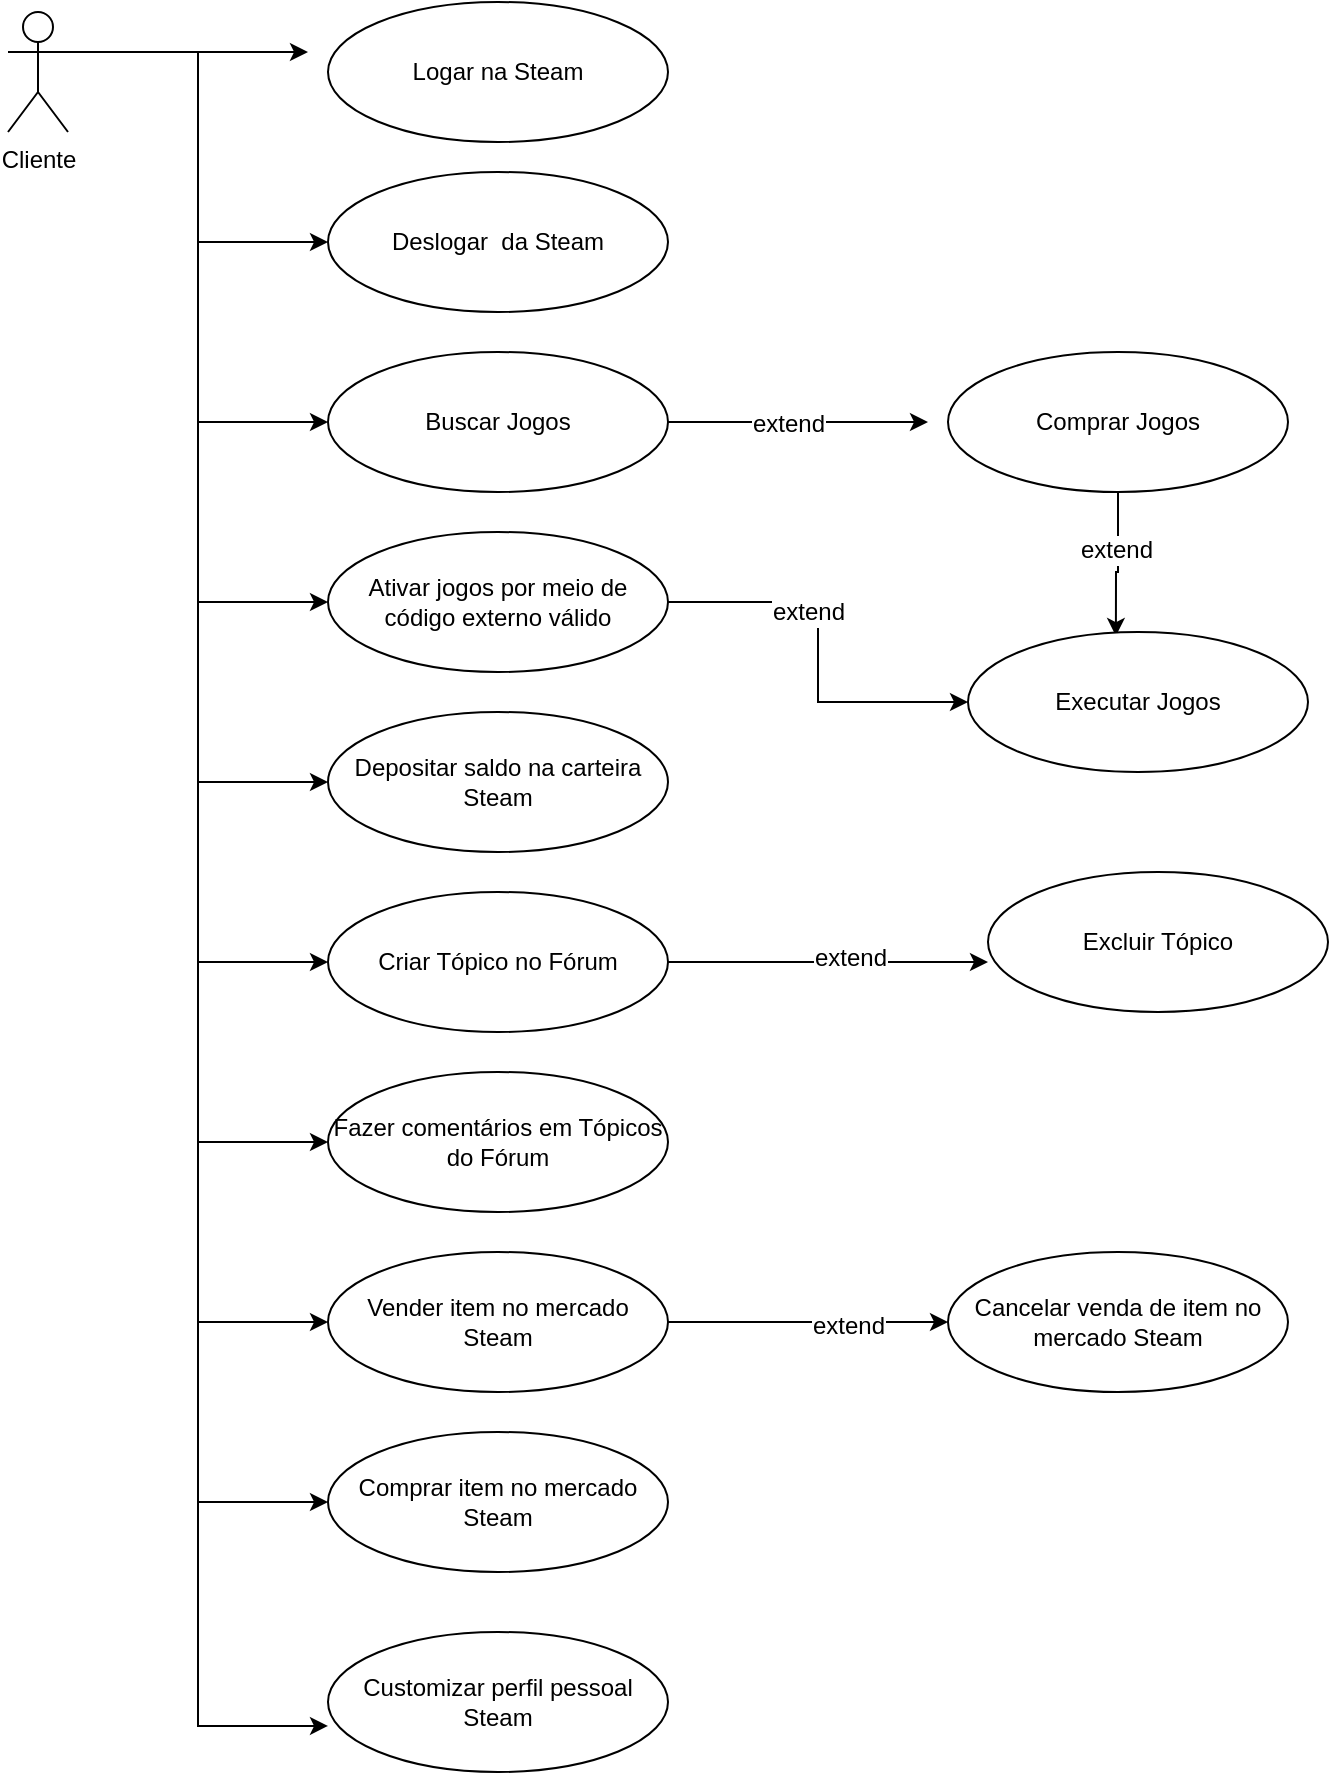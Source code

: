 <mxfile version="12.2.9" type="device" pages="1"><diagram id="vnEfgUa3KnfhuNQwinGI" name="Page-1"><mxGraphModel dx="942" dy="589" grid="1" gridSize="10" guides="1" tooltips="1" connect="1" arrows="1" fold="1" page="1" pageScale="1" pageWidth="827" pageHeight="1169" math="0" shadow="0"><root><mxCell id="0"/><mxCell id="1" parent="0"/><mxCell id="w-OtaB0kF4PF_rLZ_xk6-32" style="edgeStyle=orthogonalEdgeStyle;rounded=0;orthogonalLoop=1;jettySize=auto;html=1;exitX=1;exitY=0.333;exitDx=0;exitDy=0;exitPerimeter=0;" edge="1" parent="1" source="w-OtaB0kF4PF_rLZ_xk6-4"><mxGeometry relative="1" as="geometry"><mxPoint x="220" y="60" as="targetPoint"/></mxGeometry></mxCell><mxCell id="w-OtaB0kF4PF_rLZ_xk6-33" style="edgeStyle=orthogonalEdgeStyle;rounded=0;orthogonalLoop=1;jettySize=auto;html=1;exitX=1;exitY=0.333;exitDx=0;exitDy=0;exitPerimeter=0;entryX=0;entryY=0.5;entryDx=0;entryDy=0;" edge="1" parent="1" source="w-OtaB0kF4PF_rLZ_xk6-4" target="w-OtaB0kF4PF_rLZ_xk6-6"><mxGeometry relative="1" as="geometry"/></mxCell><mxCell id="w-OtaB0kF4PF_rLZ_xk6-34" style="edgeStyle=orthogonalEdgeStyle;rounded=0;orthogonalLoop=1;jettySize=auto;html=1;exitX=1;exitY=0.333;exitDx=0;exitDy=0;exitPerimeter=0;entryX=0;entryY=0.5;entryDx=0;entryDy=0;" edge="1" parent="1" source="w-OtaB0kF4PF_rLZ_xk6-4" target="w-OtaB0kF4PF_rLZ_xk6-7"><mxGeometry relative="1" as="geometry"/></mxCell><mxCell id="w-OtaB0kF4PF_rLZ_xk6-35" style="edgeStyle=orthogonalEdgeStyle;rounded=0;orthogonalLoop=1;jettySize=auto;html=1;exitX=1;exitY=0.333;exitDx=0;exitDy=0;exitPerimeter=0;entryX=0;entryY=0.5;entryDx=0;entryDy=0;" edge="1" parent="1" source="w-OtaB0kF4PF_rLZ_xk6-4" target="w-OtaB0kF4PF_rLZ_xk6-14"><mxGeometry relative="1" as="geometry"/></mxCell><mxCell id="w-OtaB0kF4PF_rLZ_xk6-36" style="edgeStyle=orthogonalEdgeStyle;rounded=0;orthogonalLoop=1;jettySize=auto;html=1;exitX=1;exitY=0.333;exitDx=0;exitDy=0;exitPerimeter=0;entryX=0;entryY=0.5;entryDx=0;entryDy=0;" edge="1" parent="1" source="w-OtaB0kF4PF_rLZ_xk6-4" target="w-OtaB0kF4PF_rLZ_xk6-15"><mxGeometry relative="1" as="geometry"/></mxCell><mxCell id="w-OtaB0kF4PF_rLZ_xk6-37" style="edgeStyle=orthogonalEdgeStyle;rounded=0;orthogonalLoop=1;jettySize=auto;html=1;exitX=1;exitY=0.333;exitDx=0;exitDy=0;exitPerimeter=0;entryX=0;entryY=0.5;entryDx=0;entryDy=0;" edge="1" parent="1" source="w-OtaB0kF4PF_rLZ_xk6-4" target="w-OtaB0kF4PF_rLZ_xk6-16"><mxGeometry relative="1" as="geometry"/></mxCell><mxCell id="w-OtaB0kF4PF_rLZ_xk6-38" style="edgeStyle=orthogonalEdgeStyle;rounded=0;orthogonalLoop=1;jettySize=auto;html=1;exitX=1;exitY=0.333;exitDx=0;exitDy=0;exitPerimeter=0;entryX=0;entryY=0.5;entryDx=0;entryDy=0;" edge="1" parent="1" source="w-OtaB0kF4PF_rLZ_xk6-4" target="w-OtaB0kF4PF_rLZ_xk6-17"><mxGeometry relative="1" as="geometry"/></mxCell><mxCell id="w-OtaB0kF4PF_rLZ_xk6-39" style="edgeStyle=orthogonalEdgeStyle;rounded=0;orthogonalLoop=1;jettySize=auto;html=1;exitX=1;exitY=0.333;exitDx=0;exitDy=0;exitPerimeter=0;entryX=0;entryY=0.5;entryDx=0;entryDy=0;" edge="1" parent="1" source="w-OtaB0kF4PF_rLZ_xk6-4" target="w-OtaB0kF4PF_rLZ_xk6-21"><mxGeometry relative="1" as="geometry"/></mxCell><mxCell id="w-OtaB0kF4PF_rLZ_xk6-40" style="edgeStyle=orthogonalEdgeStyle;rounded=0;orthogonalLoop=1;jettySize=auto;html=1;exitX=1;exitY=0.333;exitDx=0;exitDy=0;exitPerimeter=0;entryX=0;entryY=0.5;entryDx=0;entryDy=0;" edge="1" parent="1" source="w-OtaB0kF4PF_rLZ_xk6-4" target="w-OtaB0kF4PF_rLZ_xk6-22"><mxGeometry relative="1" as="geometry"/></mxCell><mxCell id="w-OtaB0kF4PF_rLZ_xk6-41" style="edgeStyle=orthogonalEdgeStyle;rounded=0;orthogonalLoop=1;jettySize=auto;html=1;exitX=1;exitY=0.333;exitDx=0;exitDy=0;exitPerimeter=0;entryX=0;entryY=0.671;entryDx=0;entryDy=0;entryPerimeter=0;" edge="1" parent="1" source="w-OtaB0kF4PF_rLZ_xk6-4" target="w-OtaB0kF4PF_rLZ_xk6-26"><mxGeometry relative="1" as="geometry"/></mxCell><mxCell id="w-OtaB0kF4PF_rLZ_xk6-4" value="Cliente" style="shape=umlActor;verticalLabelPosition=bottom;labelBackgroundColor=#ffffff;verticalAlign=top;html=1;outlineConnect=0;" vertex="1" parent="1"><mxGeometry x="70" y="40" width="30" height="60" as="geometry"/></mxCell><mxCell id="w-OtaB0kF4PF_rLZ_xk6-5" value="Logar na Steam" style="ellipse;whiteSpace=wrap;html=1;" vertex="1" parent="1"><mxGeometry x="230" y="35" width="170" height="70" as="geometry"/></mxCell><mxCell id="w-OtaB0kF4PF_rLZ_xk6-6" value="Deslogar&amp;nbsp; da Steam" style="ellipse;whiteSpace=wrap;html=1;" vertex="1" parent="1"><mxGeometry x="230" y="120" width="170" height="70" as="geometry"/></mxCell><mxCell id="w-OtaB0kF4PF_rLZ_xk6-12" style="edgeStyle=orthogonalEdgeStyle;rounded=0;orthogonalLoop=1;jettySize=auto;html=1;exitX=1;exitY=0.5;exitDx=0;exitDy=0;" edge="1" parent="1" source="w-OtaB0kF4PF_rLZ_xk6-7"><mxGeometry relative="1" as="geometry"><mxPoint x="530" y="245" as="targetPoint"/></mxGeometry></mxCell><mxCell id="w-OtaB0kF4PF_rLZ_xk6-13" value="extend" style="text;html=1;align=center;verticalAlign=middle;resizable=0;points=[];;labelBackgroundColor=#ffffff;" vertex="1" connectable="0" parent="w-OtaB0kF4PF_rLZ_xk6-12"><mxGeometry x="0.262" y="-1" relative="1" as="geometry"><mxPoint x="-22" y="-1" as="offset"/></mxGeometry></mxCell><mxCell id="w-OtaB0kF4PF_rLZ_xk6-7" value="Buscar Jogos" style="ellipse;whiteSpace=wrap;html=1;" vertex="1" parent="1"><mxGeometry x="230" y="210" width="170" height="70" as="geometry"/></mxCell><mxCell id="w-OtaB0kF4PF_rLZ_xk6-28" style="edgeStyle=orthogonalEdgeStyle;rounded=0;orthogonalLoop=1;jettySize=auto;html=1;exitX=0.5;exitY=1;exitDx=0;exitDy=0;entryX=0.435;entryY=0.029;entryDx=0;entryDy=0;entryPerimeter=0;" edge="1" parent="1" source="w-OtaB0kF4PF_rLZ_xk6-9" target="w-OtaB0kF4PF_rLZ_xk6-27"><mxGeometry relative="1" as="geometry"><mxPoint x="625" y="340" as="targetPoint"/><Array as="points"><mxPoint x="625" y="320"/></Array></mxGeometry></mxCell><mxCell id="w-OtaB0kF4PF_rLZ_xk6-31" value="extend" style="text;html=1;align=center;verticalAlign=middle;resizable=0;points=[];;labelBackgroundColor=#ffffff;" vertex="1" connectable="0" parent="w-OtaB0kF4PF_rLZ_xk6-28"><mxGeometry x="0.123" y="-11" relative="1" as="geometry"><mxPoint x="11" y="-11" as="offset"/></mxGeometry></mxCell><mxCell id="w-OtaB0kF4PF_rLZ_xk6-9" value="Comprar Jogos" style="ellipse;whiteSpace=wrap;html=1;" vertex="1" parent="1"><mxGeometry x="540" y="210" width="170" height="70" as="geometry"/></mxCell><mxCell id="w-OtaB0kF4PF_rLZ_xk6-29" style="edgeStyle=orthogonalEdgeStyle;rounded=0;orthogonalLoop=1;jettySize=auto;html=1;exitX=1;exitY=0.5;exitDx=0;exitDy=0;entryX=0;entryY=0.5;entryDx=0;entryDy=0;" edge="1" parent="1" source="w-OtaB0kF4PF_rLZ_xk6-14" target="w-OtaB0kF4PF_rLZ_xk6-27"><mxGeometry relative="1" as="geometry"/></mxCell><mxCell id="w-OtaB0kF4PF_rLZ_xk6-30" value="extend" style="text;html=1;align=center;verticalAlign=middle;resizable=0;points=[];;labelBackgroundColor=#ffffff;" vertex="1" connectable="0" parent="w-OtaB0kF4PF_rLZ_xk6-29"><mxGeometry x="-0.2" y="-5" relative="1" as="geometry"><mxPoint as="offset"/></mxGeometry></mxCell><mxCell id="w-OtaB0kF4PF_rLZ_xk6-14" value="Ativar jogos por meio de código externo válido" style="ellipse;whiteSpace=wrap;html=1;" vertex="1" parent="1"><mxGeometry x="230" y="300" width="170" height="70" as="geometry"/></mxCell><mxCell id="w-OtaB0kF4PF_rLZ_xk6-15" value="Depositar saldo na carteira Steam" style="ellipse;whiteSpace=wrap;html=1;" vertex="1" parent="1"><mxGeometry x="230" y="390" width="170" height="70" as="geometry"/></mxCell><mxCell id="w-OtaB0kF4PF_rLZ_xk6-19" style="edgeStyle=orthogonalEdgeStyle;rounded=0;orthogonalLoop=1;jettySize=auto;html=1;exitX=1;exitY=0.5;exitDx=0;exitDy=0;entryX=0;entryY=0.643;entryDx=0;entryDy=0;entryPerimeter=0;" edge="1" parent="1" source="w-OtaB0kF4PF_rLZ_xk6-16" target="w-OtaB0kF4PF_rLZ_xk6-18"><mxGeometry relative="1" as="geometry"/></mxCell><mxCell id="w-OtaB0kF4PF_rLZ_xk6-20" value="extend" style="text;html=1;align=center;verticalAlign=middle;resizable=0;points=[];;labelBackgroundColor=#ffffff;" vertex="1" connectable="0" parent="w-OtaB0kF4PF_rLZ_xk6-19"><mxGeometry x="0.138" y="2" relative="1" as="geometry"><mxPoint as="offset"/></mxGeometry></mxCell><mxCell id="w-OtaB0kF4PF_rLZ_xk6-16" value="Criar Tópico no Fórum" style="ellipse;whiteSpace=wrap;html=1;" vertex="1" parent="1"><mxGeometry x="230" y="480" width="170" height="70" as="geometry"/></mxCell><mxCell id="w-OtaB0kF4PF_rLZ_xk6-17" value="Fazer comentários em Tópicos do Fórum" style="ellipse;whiteSpace=wrap;html=1;" vertex="1" parent="1"><mxGeometry x="230" y="570" width="170" height="70" as="geometry"/></mxCell><mxCell id="w-OtaB0kF4PF_rLZ_xk6-18" value="Excluir Tópico" style="ellipse;whiteSpace=wrap;html=1;" vertex="1" parent="1"><mxGeometry x="560" y="470" width="170" height="70" as="geometry"/></mxCell><mxCell id="w-OtaB0kF4PF_rLZ_xk6-24" style="edgeStyle=orthogonalEdgeStyle;rounded=0;orthogonalLoop=1;jettySize=auto;html=1;exitX=1;exitY=0.5;exitDx=0;exitDy=0;entryX=0;entryY=0.5;entryDx=0;entryDy=0;" edge="1" parent="1" source="w-OtaB0kF4PF_rLZ_xk6-21" target="w-OtaB0kF4PF_rLZ_xk6-23"><mxGeometry relative="1" as="geometry"/></mxCell><mxCell id="w-OtaB0kF4PF_rLZ_xk6-25" value="extend" style="text;html=1;align=center;verticalAlign=middle;resizable=0;points=[];;labelBackgroundColor=#ffffff;" vertex="1" connectable="0" parent="w-OtaB0kF4PF_rLZ_xk6-24"><mxGeometry x="0.286" y="-2" relative="1" as="geometry"><mxPoint as="offset"/></mxGeometry></mxCell><mxCell id="w-OtaB0kF4PF_rLZ_xk6-21" value="Vender item no mercado Steam" style="ellipse;whiteSpace=wrap;html=1;" vertex="1" parent="1"><mxGeometry x="230" y="660" width="170" height="70" as="geometry"/></mxCell><mxCell id="w-OtaB0kF4PF_rLZ_xk6-22" value="Comprar item no mercado Steam" style="ellipse;whiteSpace=wrap;html=1;" vertex="1" parent="1"><mxGeometry x="230" y="750" width="170" height="70" as="geometry"/></mxCell><mxCell id="w-OtaB0kF4PF_rLZ_xk6-23" value="Cancelar venda de item no mercado Steam" style="ellipse;whiteSpace=wrap;html=1;" vertex="1" parent="1"><mxGeometry x="540" y="660" width="170" height="70" as="geometry"/></mxCell><mxCell id="w-OtaB0kF4PF_rLZ_xk6-26" value="Customizar perfil pessoal Steam" style="ellipse;whiteSpace=wrap;html=1;" vertex="1" parent="1"><mxGeometry x="230" y="850" width="170" height="70" as="geometry"/></mxCell><mxCell id="w-OtaB0kF4PF_rLZ_xk6-27" value="Executar Jogos" style="ellipse;whiteSpace=wrap;html=1;" vertex="1" parent="1"><mxGeometry x="550" y="350" width="170" height="70" as="geometry"/></mxCell></root></mxGraphModel></diagram></mxfile>